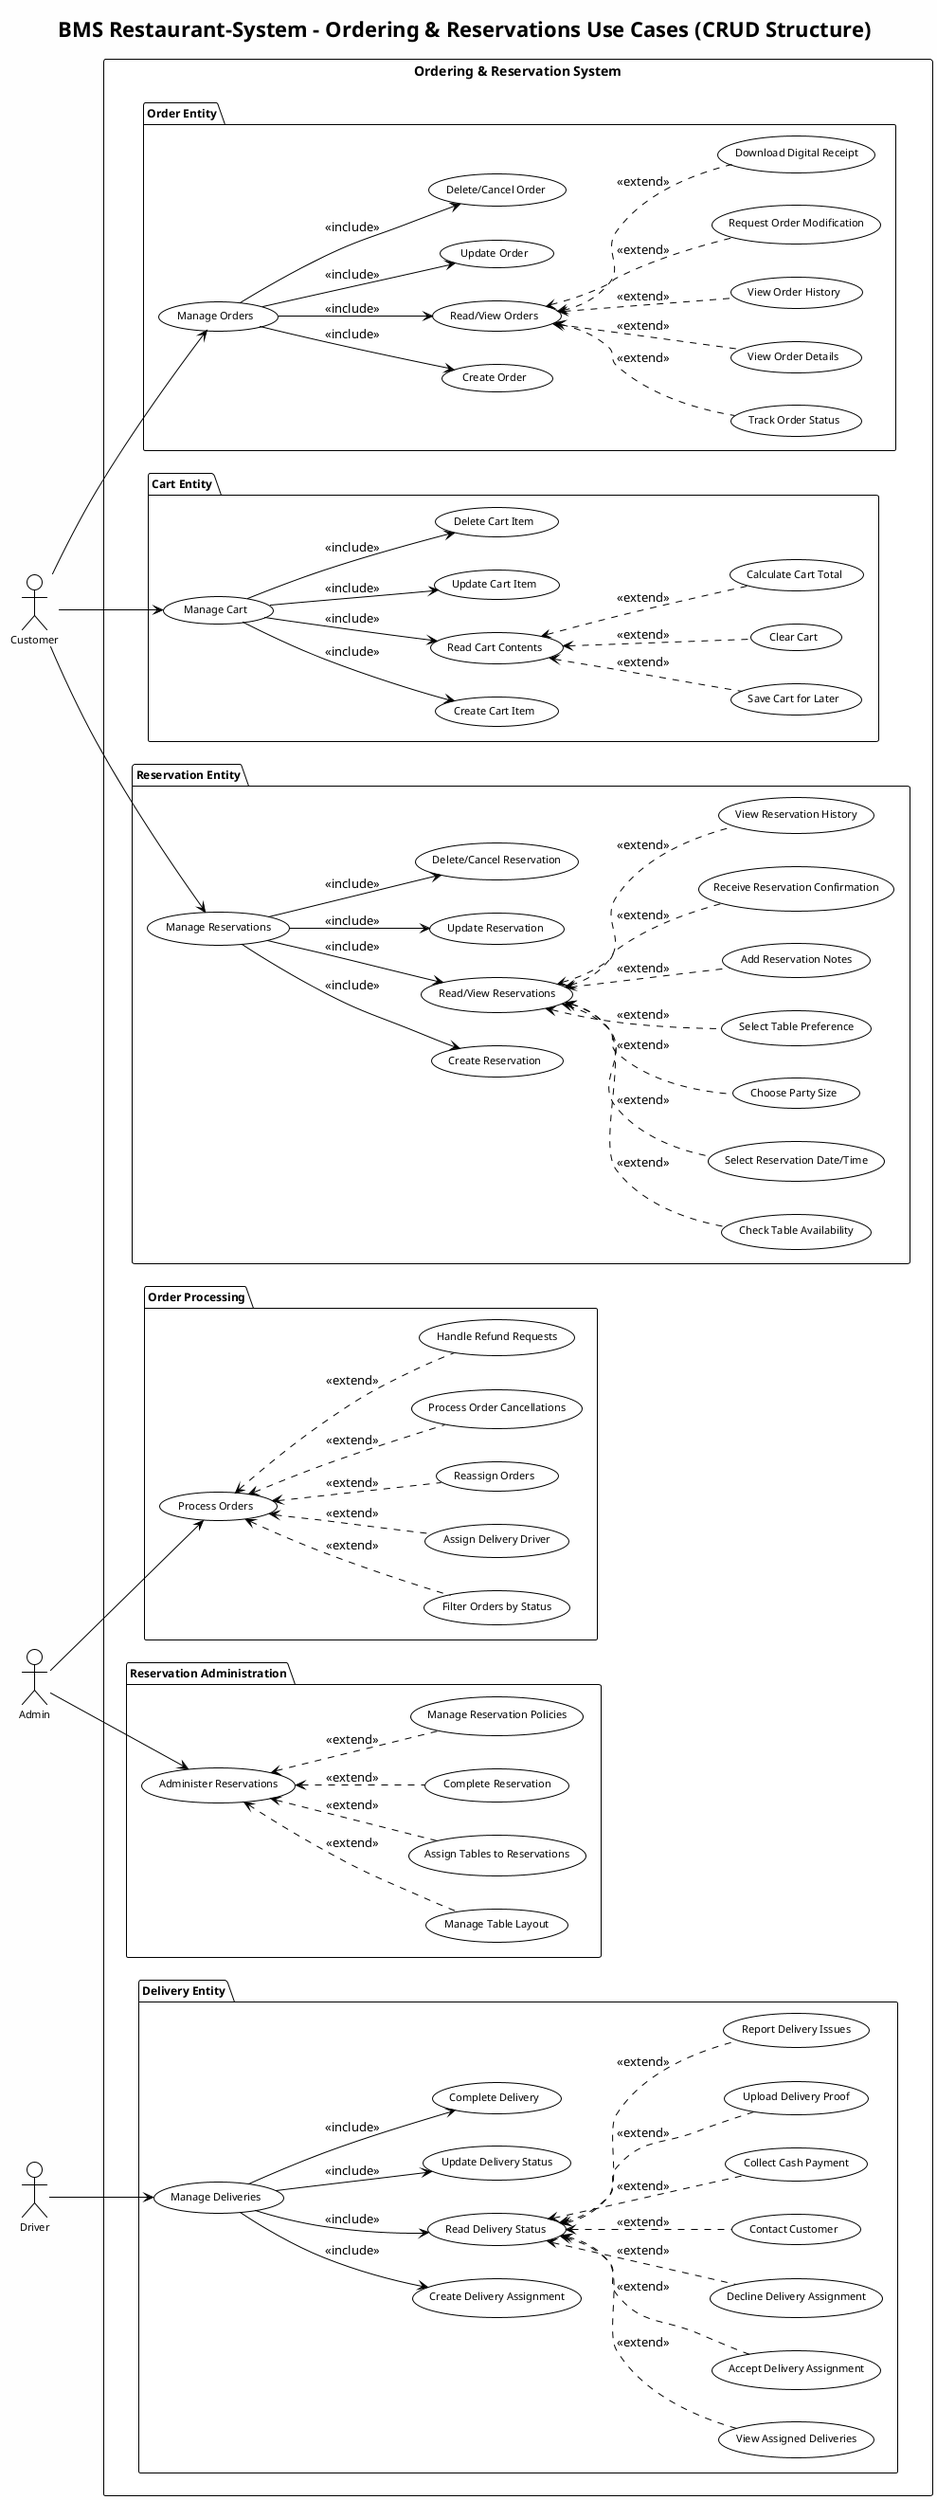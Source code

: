@startuml Ordering_Reservations_Use_Cases
!theme plain
left to right direction
skinparam backgroundColor #FEFEFE
skinparam packageBackgroundColor #FFFFFF
skinparam packageBorderColor #000000
skinparam actorBackgroundColor #FFFFFF
skinparam actorBorderColor #000000
skinparam usecaseBackgroundColor #FFFFFF
skinparam usecaseBorderColor #000000
skinparam noteBackgroundColor #FFFFFF
skinparam noteBorderColor #000000
skinparam packageFontSize 12
skinparam usecaseFontSize 11
skinparam actorFontSize 11
title BMS Restaurant-System - Ordering & Reservations Use Cases (CRUD Structure)

' Primary Actors (Right Side - inverted)
actor "Customer" as customer
actor "Admin" as admin
actor "Driver" as driver

' System boundary with entities flowing right to left (visual inversion)
rectangle "Ordering & Reservation System" as system {

    ' Order Entity - Leftmost position (inverted layout)
    package "Order Entity" as order_entity {
        usecase "Manage Orders" as manage_orders
        usecase "Create Order" as create_order
        usecase "Read/View Orders" as read_orders
        usecase "Update Order" as update_order
        usecase "Delete/Cancel Order" as delete_order
        usecase "Track Order Status" as track_status
        usecase "View Order Details" as view_details
        usecase "View Order History" as view_history
        usecase "Request Order Modification" as modify_order
        usecase "Download Digital Receipt" as download_receipt
    }

    ' Cart Entity - Next to Order Entity
    package "Cart Entity" as cart_entity {
        usecase "Manage Cart" as manage_cart
        usecase "Create Cart Item" as create_cart
        usecase "Read Cart Contents" as read_cart
        usecase "Update Cart Item" as update_cart
        usecase "Delete Cart Item" as delete_cart
        usecase "Save Cart for Later" as save_cart
        usecase "Clear Cart" as clear_cart
        usecase "Calculate Cart Total" as calc_total
    }

    ' Reservation Entity - Next to Cart Entity
    package "Reservation Entity" as reservation_entity {
        usecase "Manage Reservations" as manage_reservations
        usecase "Create Reservation" as create_reservation
        usecase "Read/View Reservations" as read_reservations
        usecase "Update Reservation" as update_reservation
        usecase "Delete/Cancel Reservation" as delete_reservation
        usecase "Check Table Availability" as check_avail
        usecase "Select Reservation Date/Time" as select_datetime
        usecase "Choose Party Size" as choose_size
        usecase "Select Table Preference" as select_table
        usecase "Add Reservation Notes" as add_notes
        usecase "Receive Reservation Confirmation" as receive_res_confirm
        usecase "View Reservation History" as view_res_history
    }

    ' Delivery Entity - Next to Reservation Entity
    package "Delivery Entity" as delivery_entity {
        usecase "Manage Deliveries" as manage_deliveries
        usecase "Create Delivery Assignment" as create_delivery
        usecase "Read Delivery Status" as read_delivery
        usecase "Update Delivery Status" as update_delivery
        usecase "Complete Delivery" as complete_delivery
        usecase "View Assigned Deliveries" as view_deliveries
        usecase "Accept Delivery Assignment" as accept_delivery
        usecase "Decline Delivery Assignment" as decline_delivery
        usecase "Contact Customer" as contact_customer
        usecase "Collect Cash Payment" as collect_cash
        usecase "Upload Delivery Proof" as upload_proof
        usecase "Report Delivery Issues" as report_delivery_issues
    }

    ' Order Processing - Next to Delivery Entity
    package "Order Processing" as order_processing {
        usecase "Process Orders" as process_orders
        usecase "Filter Orders by Status" as filter_orders
        usecase "Assign Delivery Driver" as assign_driver
        usecase "Reassign Orders" as reassign_orders
        usecase "Process Order Cancellations" as process_cancels
        usecase "Handle Refund Requests" as handle_refunds
    }

    ' Reservation Administration - Rightmost position
    package "Reservation Administration" as reservation_admin {
        usecase "Administer Reservations" as admin_reservations
        usecase "Manage Table Layout" as manage_layout
        usecase "Assign Tables to Reservations" as assign_tables
        usecase "Complete Reservation" as complete_reservation
        usecase "Manage Reservation Policies" as manage_policies
    }
}

' CRUD Relationships - Orders (Include: mandatory, base -> included)
manage_orders --> create_order : <<include>>
manage_orders --> read_orders : <<include>>
manage_orders --> update_order : <<include>>
manage_orders --> delete_order : <<include>>

' Extended Order operations (Extend: optional, extender -> base)
read_orders <.. track_status : <<extend>>
read_orders <.. view_details : <<extend>>
read_orders <.. view_history : <<extend>>
read_orders <.. modify_order : <<extend>>
read_orders <.. download_receipt : <<extend>>

' CRUD Relationships - Cart (Include: mandatory, base -> included)
manage_cart --> create_cart : <<include>>
manage_cart --> read_cart : <<include>>
manage_cart --> update_cart : <<include>>
manage_cart --> delete_cart : <<include>>

' Extended Cart operations (Extend: optional, extender -> base)
read_cart <.. save_cart : <<extend>>
read_cart <.. clear_cart : <<extend>>
read_cart <.. calc_total : <<extend>>

' CRUD Relationships - Reservations (Include: mandatory, base -> included)
manage_reservations --> create_reservation : <<include>>
manage_reservations --> read_reservations : <<include>>
manage_reservations --> update_reservation : <<include>>
manage_reservations --> delete_reservation : <<include>>

' Extended Reservation operations (Extend: optional, extender -> base)
read_reservations <.. check_avail : <<extend>>
read_reservations <.. select_datetime : <<extend>>
read_reservations <.. choose_size : <<extend>>
read_reservations <.. select_table : <<extend>>
read_reservations <.. add_notes : <<extend>>
read_reservations <.. receive_res_confirm : <<extend>>
read_reservations <.. view_res_history : <<extend>>

' CRUD Relationships - Deliveries (Include: mandatory, base -> included)
manage_deliveries --> create_delivery : <<include>>
manage_deliveries --> read_delivery : <<include>>
manage_deliveries --> update_delivery : <<include>>
manage_deliveries --> complete_delivery : <<include>>

' Extended Delivery operations (Extend: optional, extender -> base)
read_delivery <.. view_deliveries : <<extend>>
read_delivery <.. accept_delivery : <<extend>>
read_delivery <.. decline_delivery : <<extend>>
read_delivery <.. contact_customer : <<extend>>
read_delivery <.. collect_cash : <<extend>>
read_delivery <.. upload_proof : <<extend>>
read_delivery <.. report_delivery_issues : <<extend>>

' Extended Processing operations (Extend: optional, extender -> base)
process_orders <.. filter_orders : <<extend>>
process_orders <.. assign_driver : <<extend>>
process_orders <.. reassign_orders : <<extend>>
process_orders <.. process_cancels : <<extend>>
process_orders <.. handle_refunds : <<extend>>

' Extended Reservation Admin operations (Extend: optional, extender -> base)
admin_reservations <.. manage_layout : <<extend>>
admin_reservations <.. assign_tables : <<extend>>
admin_reservations <.. complete_reservation : <<extend>>
admin_reservations <.. manage_policies : <<extend>>

' Actor Relationships
customer --> manage_cart
customer --> manage_orders
customer --> manage_reservations

admin --> process_orders
admin --> admin_reservations

driver --> manage_deliveries


@enduml